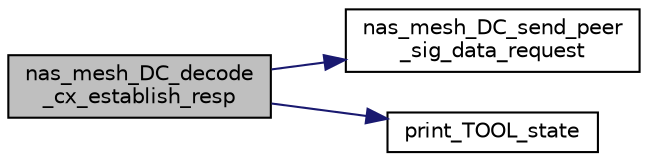 digraph "nas_mesh_DC_decode_cx_establish_resp"
{
 // LATEX_PDF_SIZE
  edge [fontname="Helvetica",fontsize="10",labelfontname="Helvetica",labelfontsize="10"];
  node [fontname="Helvetica",fontsize="10",shape=record];
  rankdir="LR";
  Node1 [label="nas_mesh_DC_decode\l_cx_establish_resp",height=0.2,width=0.4,color="black", fillcolor="grey75", style="filled", fontcolor="black",tooltip=" "];
  Node1 -> Node2 [color="midnightblue",fontsize="10",style="solid",fontname="Helvetica"];
  Node2 [label="nas_mesh_DC_send_peer\l_sig_data_request",height=0.2,width=0.4,color="black", fillcolor="white", style="filled",URL="$mesh_8c.html#a68ac72d4cb7eeb56ea756f12b5a3ce61",tooltip=" "];
  Node1 -> Node3 [color="midnightblue",fontsize="10",style="solid",fontname="Helvetica"];
  Node3 [label="print_TOOL_state",height=0.2,width=0.4,color="black", fillcolor="white", style="filled",URL="$group__em.html#gac9efbb65c5d1464c0ec0e9a941140c7b",tooltip=" "];
}
